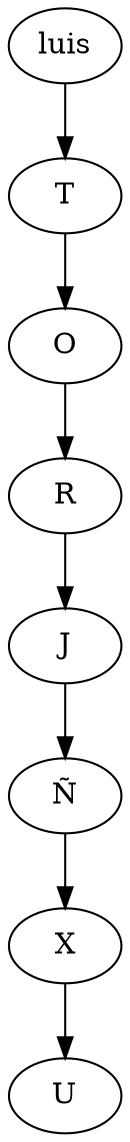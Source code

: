 digraph G{ 
 0[label="T"];
1[label="O"];
2[label="R"];
3[label="J"];
4[label="Ñ"];
5[label="X"];
6[label="U"];
luis -> 0 -> 1 -> 2 -> 3 -> 4 -> 5 -> 6
  
 }  